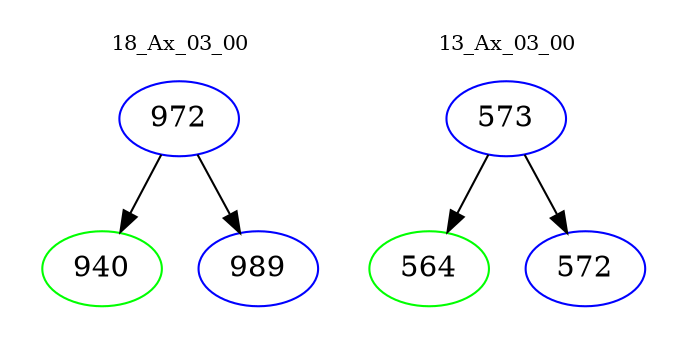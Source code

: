 digraph{
subgraph cluster_0 {
color = white
label = "18_Ax_03_00";
fontsize=10;
T0_972 [label="972", color="blue"]
T0_972 -> T0_940 [color="black"]
T0_940 [label="940", color="green"]
T0_972 -> T0_989 [color="black"]
T0_989 [label="989", color="blue"]
}
subgraph cluster_1 {
color = white
label = "13_Ax_03_00";
fontsize=10;
T1_573 [label="573", color="blue"]
T1_573 -> T1_564 [color="black"]
T1_564 [label="564", color="green"]
T1_573 -> T1_572 [color="black"]
T1_572 [label="572", color="blue"]
}
}
